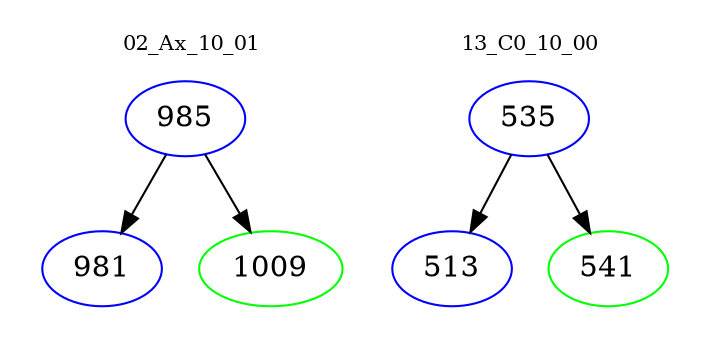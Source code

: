 digraph{
subgraph cluster_0 {
color = white
label = "02_Ax_10_01";
fontsize=10;
T0_985 [label="985", color="blue"]
T0_985 -> T0_981 [color="black"]
T0_981 [label="981", color="blue"]
T0_985 -> T0_1009 [color="black"]
T0_1009 [label="1009", color="green"]
}
subgraph cluster_1 {
color = white
label = "13_C0_10_00";
fontsize=10;
T1_535 [label="535", color="blue"]
T1_535 -> T1_513 [color="black"]
T1_513 [label="513", color="blue"]
T1_535 -> T1_541 [color="black"]
T1_541 [label="541", color="green"]
}
}
